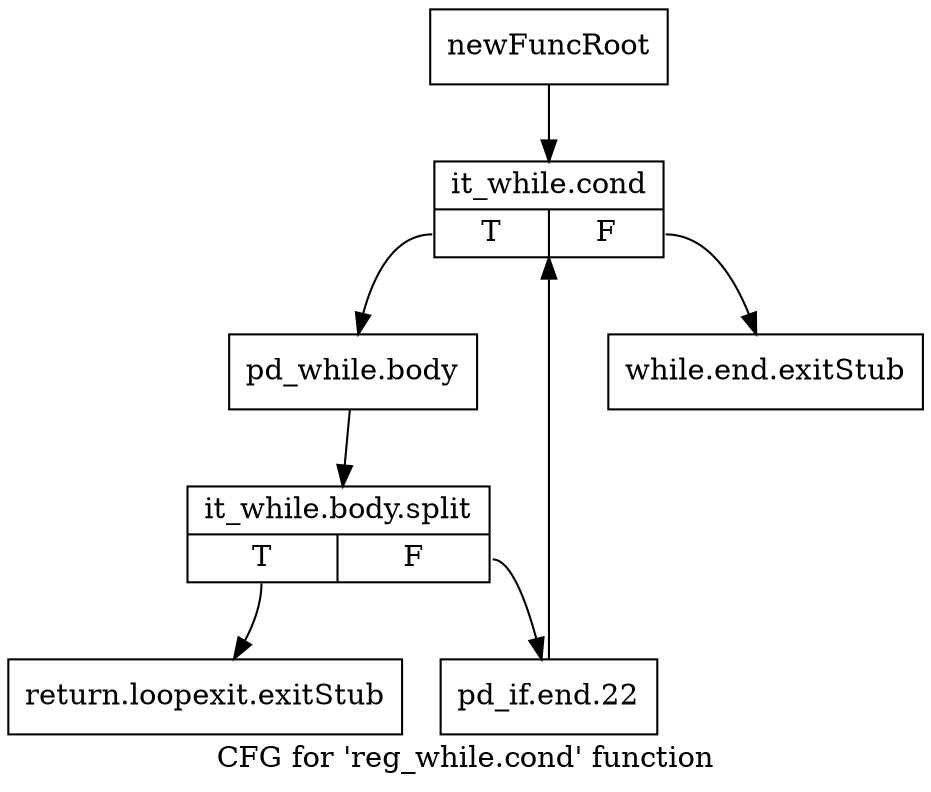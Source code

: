 digraph "CFG for 'reg_while.cond' function" {
	label="CFG for 'reg_while.cond' function";

	Node0x332d1a0 [shape=record,label="{newFuncRoot}"];
	Node0x332d1a0 -> Node0x332d290;
	Node0x332d1f0 [shape=record,label="{while.end.exitStub}"];
	Node0x332d240 [shape=record,label="{return.loopexit.exitStub}"];
	Node0x332d290 [shape=record,label="{it_while.cond|{<s0>T|<s1>F}}"];
	Node0x332d290:s0 -> Node0x332d2e0;
	Node0x332d290:s1 -> Node0x332d1f0;
	Node0x332d2e0 [shape=record,label="{pd_while.body}"];
	Node0x332d2e0 -> Node0x39521d0;
	Node0x39521d0 [shape=record,label="{it_while.body.split|{<s0>T|<s1>F}}"];
	Node0x39521d0:s0 -> Node0x332d240;
	Node0x39521d0:s1 -> Node0x332d330;
	Node0x332d330 [shape=record,label="{pd_if.end.22}"];
	Node0x332d330 -> Node0x332d290;
}
